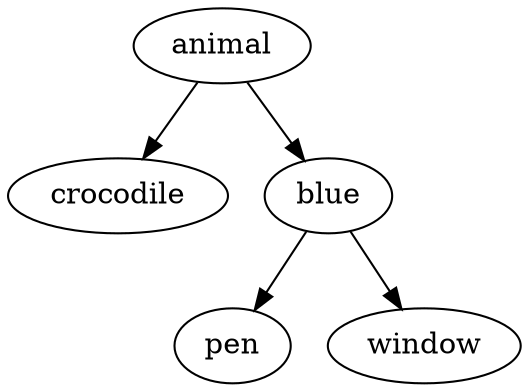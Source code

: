digraph G {
94324332344576[label = "crocodile"]
94324332344496[label = "animal"]
94324332344496->94324332344576;
94324332344496->94324332346816;
94324332346896[label = "pen"]
94324332346816[label = "blue"]
94324332346816->94324332346896;
94324332346816->94324332346976;
94324332346976[label = "window"]

}